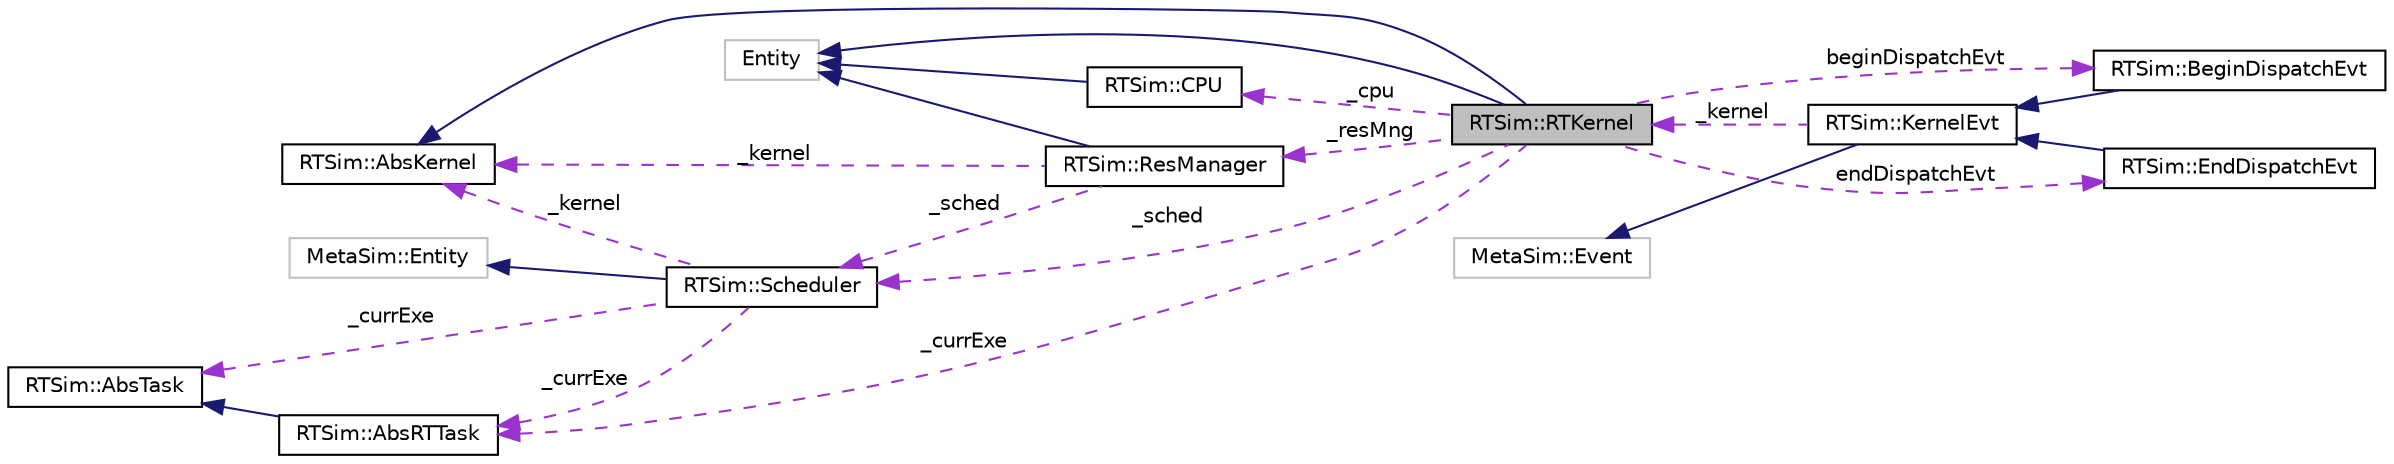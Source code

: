 digraph "RTSim::RTKernel"
{
  edge [fontname="Helvetica",fontsize="10",labelfontname="Helvetica",labelfontsize="10"];
  node [fontname="Helvetica",fontsize="10",shape=record];
  rankdir="LR";
  Node1 [label="RTSim::RTKernel",height=0.2,width=0.4,color="black", fillcolor="grey75", style="filled", fontcolor="black"];
  Node2 -> Node1 [dir="back",color="midnightblue",fontsize="10",style="solid",fontname="Helvetica"];
  Node2 [label="Entity",height=0.2,width=0.4,color="grey75", fillcolor="white", style="filled"];
  Node3 -> Node1 [dir="back",color="midnightblue",fontsize="10",style="solid",fontname="Helvetica"];
  Node3 [label="RTSim::AbsKernel",height=0.2,width=0.4,color="black", fillcolor="white", style="filled",URL="$de/d7f/classRTSim_1_1AbsKernel.html"];
  Node4 -> Node1 [dir="back",color="darkorchid3",fontsize="10",style="dashed",label=" _resMng" ,fontname="Helvetica"];
  Node4 [label="RTSim::ResManager",height=0.2,width=0.4,color="black", fillcolor="white", style="filled",URL="$dc/d36/classRTSim_1_1ResManager.html"];
  Node2 -> Node4 [dir="back",color="midnightblue",fontsize="10",style="solid",fontname="Helvetica"];
  Node3 -> Node4 [dir="back",color="darkorchid3",fontsize="10",style="dashed",label=" _kernel" ,fontname="Helvetica"];
  Node5 -> Node4 [dir="back",color="darkorchid3",fontsize="10",style="dashed",label=" _sched" ,fontname="Helvetica"];
  Node5 [label="RTSim::Scheduler",height=0.2,width=0.4,color="black", fillcolor="white", style="filled",URL="$d6/d9d/classRTSim_1_1Scheduler.html"];
  Node6 -> Node5 [dir="back",color="midnightblue",fontsize="10",style="solid",fontname="Helvetica"];
  Node6 [label="MetaSim::Entity",height=0.2,width=0.4,color="grey75", fillcolor="white", style="filled"];
  Node7 -> Node5 [dir="back",color="darkorchid3",fontsize="10",style="dashed",label=" _currExe" ,fontname="Helvetica"];
  Node7 [label="RTSim::AbsTask",height=0.2,width=0.4,color="black", fillcolor="white", style="filled",URL="$de/d5f/classRTSim_1_1AbsTask.html"];
  Node8 -> Node5 [dir="back",color="darkorchid3",fontsize="10",style="dashed",label=" _currExe" ,fontname="Helvetica"];
  Node8 [label="RTSim::AbsRTTask",height=0.2,width=0.4,color="black", fillcolor="white", style="filled",URL="$d3/d04/classRTSim_1_1AbsRTTask.html"];
  Node7 -> Node8 [dir="back",color="midnightblue",fontsize="10",style="solid",fontname="Helvetica"];
  Node3 -> Node5 [dir="back",color="darkorchid3",fontsize="10",style="dashed",label=" _kernel" ,fontname="Helvetica"];
  Node8 -> Node1 [dir="back",color="darkorchid3",fontsize="10",style="dashed",label=" _currExe" ,fontname="Helvetica"];
  Node9 -> Node1 [dir="back",color="darkorchid3",fontsize="10",style="dashed",label=" _cpu" ,fontname="Helvetica"];
  Node9 [label="RTSim::CPU",height=0.2,width=0.4,color="black", fillcolor="white", style="filled",URL="$de/d98/classRTSim_1_1CPU.html"];
  Node2 -> Node9 [dir="back",color="midnightblue",fontsize="10",style="solid",fontname="Helvetica"];
  Node5 -> Node1 [dir="back",color="darkorchid3",fontsize="10",style="dashed",label=" _sched" ,fontname="Helvetica"];
  Node10 -> Node1 [dir="back",color="darkorchid3",fontsize="10",style="dashed",label=" endDispatchEvt" ,fontname="Helvetica"];
  Node10 [label="RTSim::EndDispatchEvt",height=0.2,width=0.4,color="black", fillcolor="white", style="filled",URL="$df/d39/classRTSim_1_1EndDispatchEvt.html"];
  Node11 -> Node10 [dir="back",color="midnightblue",fontsize="10",style="solid",fontname="Helvetica"];
  Node11 [label="RTSim::KernelEvt",height=0.2,width=0.4,color="black", fillcolor="white", style="filled",URL="$dd/d60/classRTSim_1_1KernelEvt.html"];
  Node12 -> Node11 [dir="back",color="midnightblue",fontsize="10",style="solid",fontname="Helvetica"];
  Node12 [label="MetaSim::Event",height=0.2,width=0.4,color="grey75", fillcolor="white", style="filled"];
  Node1 -> Node11 [dir="back",color="darkorchid3",fontsize="10",style="dashed",label=" _kernel" ,fontname="Helvetica"];
  Node13 -> Node1 [dir="back",color="darkorchid3",fontsize="10",style="dashed",label=" beginDispatchEvt" ,fontname="Helvetica"];
  Node13 [label="RTSim::BeginDispatchEvt",height=0.2,width=0.4,color="black", fillcolor="white", style="filled",URL="$d6/d8f/classRTSim_1_1BeginDispatchEvt.html"];
  Node11 -> Node13 [dir="back",color="midnightblue",fontsize="10",style="solid",fontname="Helvetica"];
}
